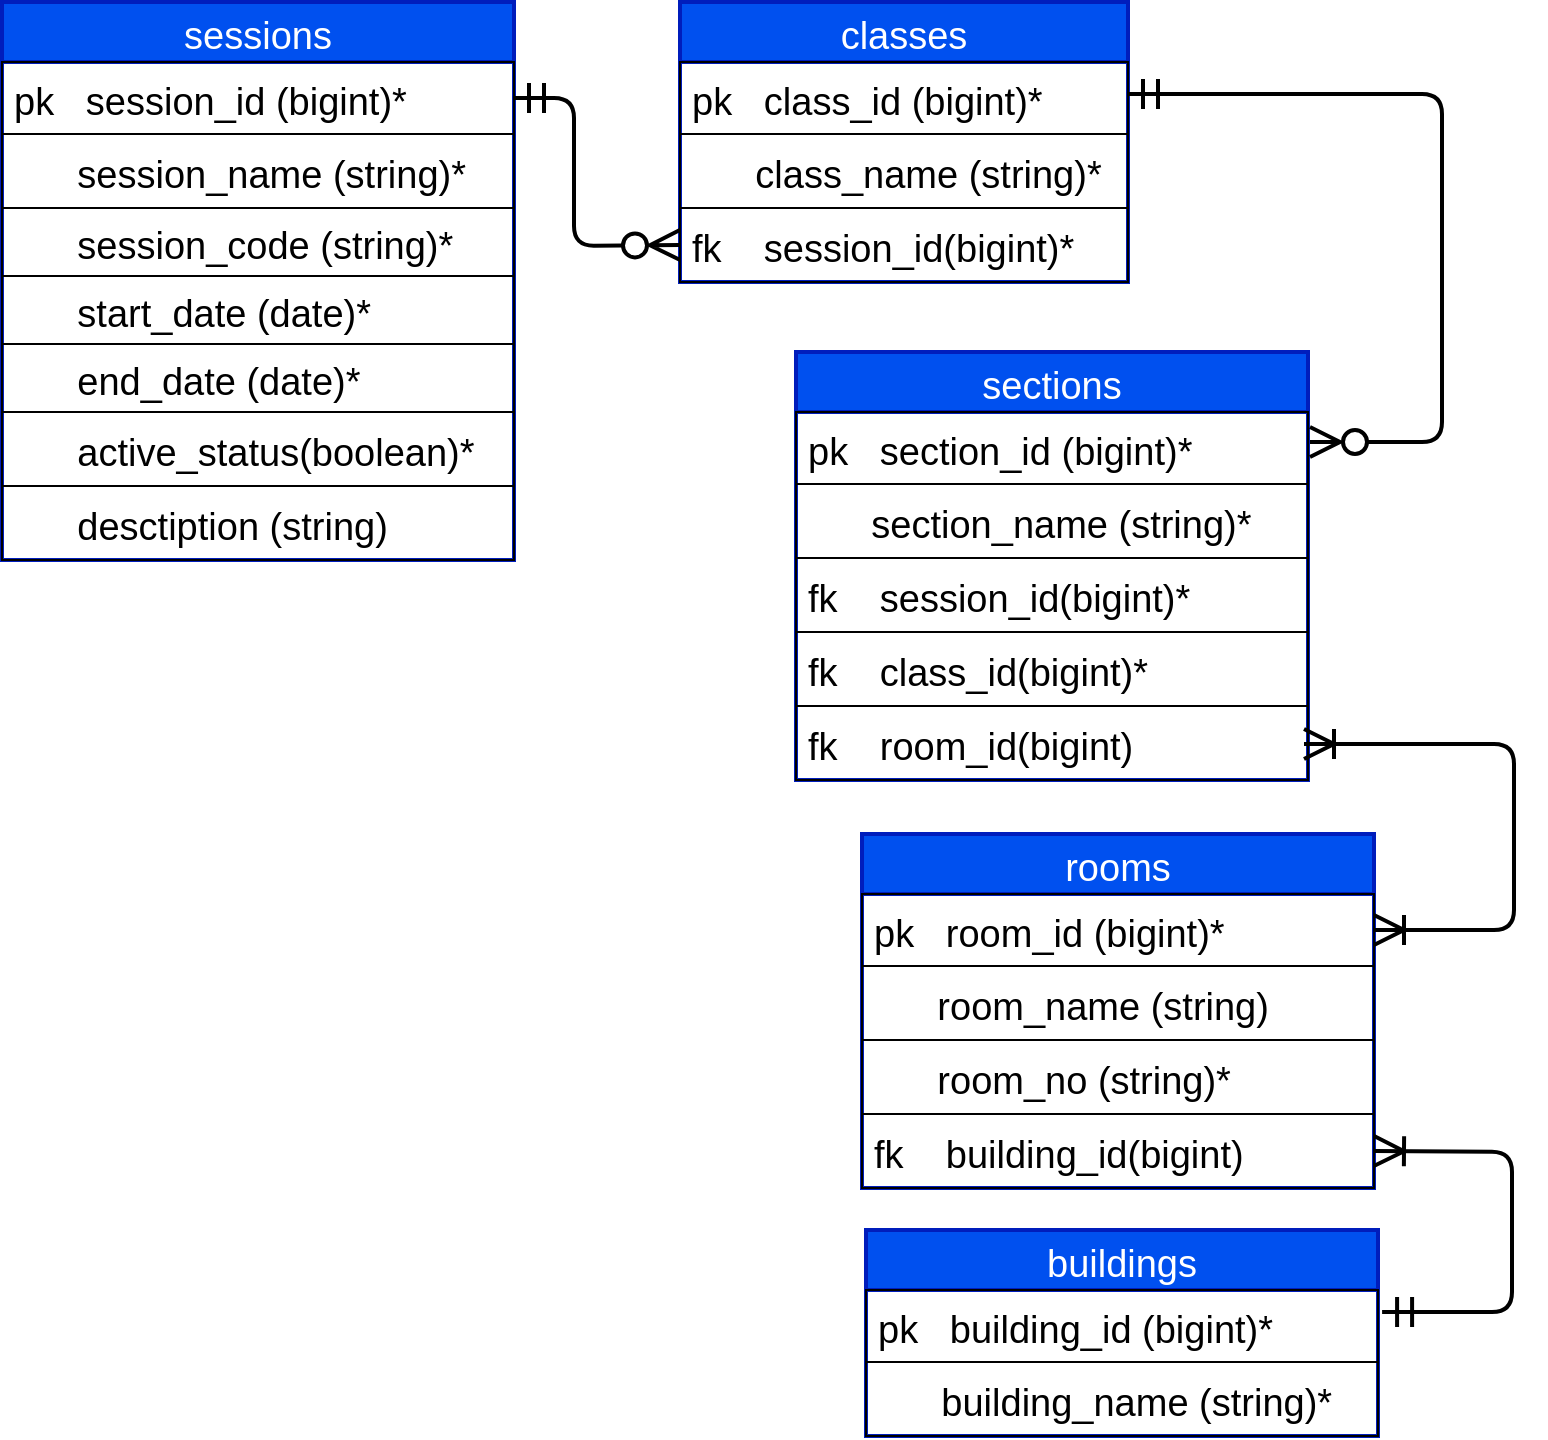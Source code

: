 <mxfile>
    <diagram id="fxuSIED1SjDL8QW2SAAC" name="academic">
        <mxGraphModel dx="1017" dy="315" grid="0" gridSize="10" guides="1" tooltips="1" connect="1" arrows="1" fold="1" page="1" pageScale="1" pageWidth="2336" pageHeight="1654" background="#ffffff" math="0" shadow="0">
            <root>
                <mxCell id="0"/>
                <mxCell id="1" parent="0"/>
                <mxCell id="75" value="sessions" style="swimlane;fontStyle=0;childLayout=stackLayout;horizontal=1;startSize=30;horizontalStack=0;resizeParent=1;resizeParentMax=0;resizeLast=0;collapsible=1;marginBottom=0;labelBackgroundColor=none;fontColor=#ffffff;strokeColor=#001DBC;strokeWidth=2;fillColor=#0050ef;fontSize=19;" parent="1" vertex="1">
                    <mxGeometry x="66" y="73" width="256" height="279" as="geometry">
                        <mxRectangle x="18" y="17" width="208" height="30" as="alternateBounds"/>
                    </mxGeometry>
                </mxCell>
                <mxCell id="76" value="pk   session_id (bigint)*" style="text;strokeColor=#000000;fillColor=none;align=left;verticalAlign=middle;spacingLeft=4;spacingRight=4;overflow=hidden;points=[[0,0.5],[1,0.5]];portConstraint=eastwest;rotatable=0;labelBackgroundColor=none;fontColor=#000000;fontSize=19;" parent="75" vertex="1">
                    <mxGeometry y="30" width="256" height="36" as="geometry"/>
                </mxCell>
                <mxCell id="80" value="      session_name (string)*" style="text;strokeColor=#000000;fillColor=none;align=left;verticalAlign=middle;spacingLeft=4;spacingRight=4;overflow=hidden;points=[[0,0.5],[1,0.5]];portConstraint=eastwest;rotatable=0;labelBackgroundColor=none;fontColor=#000000;fontSize=19;" parent="75" vertex="1">
                    <mxGeometry y="66" width="256" height="37" as="geometry"/>
                </mxCell>
                <mxCell id="81" value="      session_code (string)*" style="text;strokeColor=#000000;fillColor=none;align=left;verticalAlign=middle;spacingLeft=4;spacingRight=4;overflow=hidden;points=[[0,0.5],[1,0.5]];portConstraint=eastwest;rotatable=0;labelBackgroundColor=none;fontColor=#000000;fontSize=19;" parent="75" vertex="1">
                    <mxGeometry y="103" width="256" height="34" as="geometry"/>
                </mxCell>
                <mxCell id="82" value="      start_date (date)*" style="text;strokeColor=#000000;fillColor=none;align=left;verticalAlign=middle;spacingLeft=4;spacingRight=4;overflow=hidden;points=[[0,0.5],[1,0.5]];portConstraint=eastwest;rotatable=0;labelBackgroundColor=none;fontColor=#000000;fontSize=19;" parent="75" vertex="1">
                    <mxGeometry y="137" width="256" height="34" as="geometry"/>
                </mxCell>
                <mxCell id="83" value="      end_date (date)*" style="text;strokeColor=#000000;fillColor=none;align=left;verticalAlign=middle;spacingLeft=4;spacingRight=4;overflow=hidden;points=[[0,0.5],[1,0.5]];portConstraint=eastwest;rotatable=0;labelBackgroundColor=none;fontColor=#000000;fontSize=19;" parent="75" vertex="1">
                    <mxGeometry y="171" width="256" height="34" as="geometry"/>
                </mxCell>
                <mxCell id="86" value="      active_status(boolean)*" style="text;strokeColor=#000000;fillColor=none;align=left;verticalAlign=middle;spacingLeft=4;spacingRight=4;overflow=hidden;points=[[0,0.5],[1,0.5]];portConstraint=eastwest;rotatable=0;labelBackgroundColor=none;fontColor=#000000;fontSize=19;" parent="75" vertex="1">
                    <mxGeometry y="205" width="256" height="37" as="geometry"/>
                </mxCell>
                <mxCell id="84" value="      desctiption (string)" style="text;strokeColor=#000000;fillColor=none;align=left;verticalAlign=middle;spacingLeft=4;spacingRight=4;overflow=hidden;points=[[0,0.5],[1,0.5]];portConstraint=eastwest;rotatable=0;labelBackgroundColor=none;fontColor=#000000;fontSize=19;" parent="75" vertex="1">
                    <mxGeometry y="242" width="256" height="37" as="geometry"/>
                </mxCell>
                <mxCell id="87" value="classes" style="swimlane;fontStyle=0;childLayout=stackLayout;horizontal=1;startSize=30;horizontalStack=0;resizeParent=1;resizeParentMax=0;resizeLast=0;collapsible=1;marginBottom=0;labelBackgroundColor=none;fontColor=#ffffff;strokeColor=#001DBC;strokeWidth=2;fillColor=#0050ef;fontSize=19;" parent="1" vertex="1">
                    <mxGeometry x="405" y="73" width="224" height="140" as="geometry">
                        <mxRectangle x="376" y="17" width="208" height="30" as="alternateBounds"/>
                    </mxGeometry>
                </mxCell>
                <mxCell id="88" value="pk   class_id (bigint)*" style="text;strokeColor=#000000;fillColor=none;align=left;verticalAlign=middle;spacingLeft=4;spacingRight=4;overflow=hidden;points=[[0,0.5],[1,0.5]];portConstraint=eastwest;rotatable=0;labelBackgroundColor=none;fontColor=#000000;fontSize=19;" parent="87" vertex="1">
                    <mxGeometry y="30" width="224" height="36" as="geometry"/>
                </mxCell>
                <mxCell id="89" value="      class_name (string)*" style="text;strokeColor=#000000;fillColor=none;align=left;verticalAlign=middle;spacingLeft=4;spacingRight=4;overflow=hidden;points=[[0,0.5],[1,0.5]];portConstraint=eastwest;rotatable=0;labelBackgroundColor=none;fontColor=#000000;fontSize=19;" parent="87" vertex="1">
                    <mxGeometry y="66" width="224" height="37" as="geometry"/>
                </mxCell>
                <mxCell id="93" value="fk    session_id(bigint)*" style="text;strokeColor=#000000;fillColor=none;align=left;verticalAlign=middle;spacingLeft=4;spacingRight=4;overflow=hidden;points=[[0,0.5],[1,0.5]];portConstraint=eastwest;rotatable=0;labelBackgroundColor=none;fontColor=#000000;fontSize=19;" parent="87" vertex="1">
                    <mxGeometry y="103" width="224" height="37" as="geometry"/>
                </mxCell>
                <mxCell id="95" style="edgeStyle=none;html=1;exitX=1;exitY=0.5;exitDx=0;exitDy=0;entryX=0;entryY=0.5;entryDx=0;entryDy=0;fontFamily=Helvetica;fontSize=19;fontColor=#F0F0F0;strokeColor=#000000;strokeWidth=2;endArrow=ERzeroToMany;endFill=0;endSize=12;startArrow=ERmandOne;startFill=0;targetPerimeterSpacing=12;sourcePerimeterSpacing=12;startSize=12;" parent="1" source="76" target="93" edge="1">
                    <mxGeometry relative="1" as="geometry">
                        <Array as="points">
                            <mxPoint x="352" y="121"/>
                            <mxPoint x="352" y="195"/>
                        </Array>
                    </mxGeometry>
                </mxCell>
                <mxCell id="96" value="sections" style="swimlane;fontStyle=0;childLayout=stackLayout;horizontal=1;startSize=30;horizontalStack=0;resizeParent=1;resizeParentMax=0;resizeLast=0;collapsible=1;marginBottom=0;labelBackgroundColor=none;fontColor=#ffffff;strokeColor=#001DBC;strokeWidth=2;fillColor=#0050ef;fontSize=19;" parent="1" vertex="1">
                    <mxGeometry x="463" y="248" width="256" height="214" as="geometry">
                        <mxRectangle x="376" y="17" width="208" height="30" as="alternateBounds"/>
                    </mxGeometry>
                </mxCell>
                <mxCell id="97" value="pk   section_id (bigint)*" style="text;strokeColor=#000000;fillColor=none;align=left;verticalAlign=middle;spacingLeft=4;spacingRight=4;overflow=hidden;points=[[0,0.5],[1,0.5]];portConstraint=eastwest;rotatable=0;labelBackgroundColor=none;fontColor=#000000;fontSize=19;" parent="96" vertex="1">
                    <mxGeometry y="30" width="256" height="36" as="geometry"/>
                </mxCell>
                <mxCell id="98" value="      section_name (string)*" style="text;strokeColor=#000000;fillColor=none;align=left;verticalAlign=middle;spacingLeft=4;spacingRight=4;overflow=hidden;points=[[0,0.5],[1,0.5]];portConstraint=eastwest;rotatable=0;labelBackgroundColor=none;fontColor=#000000;fontSize=19;" parent="96" vertex="1">
                    <mxGeometry y="66" width="256" height="37" as="geometry"/>
                </mxCell>
                <mxCell id="99" value="fk    session_id(bigint)*" style="text;strokeColor=#000000;fillColor=none;align=left;verticalAlign=middle;spacingLeft=4;spacingRight=4;overflow=hidden;points=[[0,0.5],[1,0.5]];portConstraint=eastwest;rotatable=0;labelBackgroundColor=none;fontColor=#000000;fontSize=19;" parent="96" vertex="1">
                    <mxGeometry y="103" width="256" height="37" as="geometry"/>
                </mxCell>
                <mxCell id="100" value="fk    class_id(bigint)*" style="text;strokeColor=#000000;fillColor=none;align=left;verticalAlign=middle;spacingLeft=4;spacingRight=4;overflow=hidden;points=[[0,0.5],[1,0.5]];portConstraint=eastwest;rotatable=0;labelBackgroundColor=none;fontColor=#000000;fontSize=19;" parent="96" vertex="1">
                    <mxGeometry y="140" width="256" height="37" as="geometry"/>
                </mxCell>
                <mxCell id="101" value="fk    room_id(bigint)" style="text;strokeColor=#000000;fillColor=none;align=left;verticalAlign=middle;spacingLeft=4;spacingRight=4;overflow=hidden;points=[[0,0.5],[1,0.5]];portConstraint=eastwest;rotatable=0;labelBackgroundColor=none;fontColor=#000000;fontSize=19;" parent="96" vertex="1">
                    <mxGeometry y="177" width="256" height="37" as="geometry"/>
                </mxCell>
                <mxCell id="102" style="edgeStyle=none;html=1;exitX=1;exitY=0.5;exitDx=0;exitDy=0;fontFamily=Helvetica;fontSize=19;fontColor=#F0F0F0;strokeColor=#000000;strokeWidth=2;endArrow=ERzeroToMany;endFill=0;endSize=12;startArrow=ERmandOne;startFill=0;targetPerimeterSpacing=12;sourcePerimeterSpacing=12;startSize=12;" parent="1" edge="1">
                    <mxGeometry relative="1" as="geometry">
                        <mxPoint x="629" y="119" as="sourcePoint"/>
                        <mxPoint x="720" y="293" as="targetPoint"/>
                        <Array as="points">
                            <mxPoint x="659" y="119"/>
                            <mxPoint x="786" y="119"/>
                            <mxPoint x="786" y="293"/>
                        </Array>
                    </mxGeometry>
                </mxCell>
                <mxCell id="103" value="rooms" style="swimlane;fontStyle=0;childLayout=stackLayout;horizontal=1;startSize=30;horizontalStack=0;resizeParent=1;resizeParentMax=0;resizeLast=0;collapsible=1;marginBottom=0;labelBackgroundColor=none;fontColor=#ffffff;strokeColor=#001DBC;strokeWidth=2;fillColor=#0050ef;fontSize=19;" parent="1" vertex="1">
                    <mxGeometry x="496" y="489" width="256" height="177" as="geometry">
                        <mxRectangle x="376" y="17" width="208" height="30" as="alternateBounds"/>
                    </mxGeometry>
                </mxCell>
                <mxCell id="104" value="pk   room_id (bigint)*" style="text;strokeColor=#000000;fillColor=none;align=left;verticalAlign=middle;spacingLeft=4;spacingRight=4;overflow=hidden;points=[[0,0.5],[1,0.5]];portConstraint=eastwest;rotatable=0;labelBackgroundColor=none;fontColor=#000000;fontSize=19;" parent="103" vertex="1">
                    <mxGeometry y="30" width="256" height="36" as="geometry"/>
                </mxCell>
                <mxCell id="105" value="      room_name (string)" style="text;strokeColor=#000000;fillColor=none;align=left;verticalAlign=middle;spacingLeft=4;spacingRight=4;overflow=hidden;points=[[0,0.5],[1,0.5]];portConstraint=eastwest;rotatable=0;labelBackgroundColor=none;fontColor=#000000;fontSize=19;" parent="103" vertex="1">
                    <mxGeometry y="66" width="256" height="37" as="geometry"/>
                </mxCell>
                <mxCell id="109" value="      room_no (string)*" style="text;strokeColor=#000000;fillColor=none;align=left;verticalAlign=middle;spacingLeft=4;spacingRight=4;overflow=hidden;points=[[0,0.5],[1,0.5]];portConstraint=eastwest;rotatable=0;labelBackgroundColor=none;fontColor=#000000;fontSize=19;" parent="103" vertex="1">
                    <mxGeometry y="103" width="256" height="37" as="geometry"/>
                </mxCell>
                <mxCell id="108" value="fk    building_id(bigint)" style="text;strokeColor=#000000;fillColor=none;align=left;verticalAlign=middle;spacingLeft=4;spacingRight=4;overflow=hidden;points=[[0,0.5],[1,0.5]];portConstraint=eastwest;rotatable=0;labelBackgroundColor=none;fontColor=#000000;fontSize=19;" parent="103" vertex="1">
                    <mxGeometry y="140" width="256" height="37" as="geometry"/>
                </mxCell>
                <mxCell id="111" style="edgeStyle=none;html=1;fontFamily=Helvetica;fontSize=19;fontColor=#F0F0F0;strokeColor=#000000;strokeWidth=2;endArrow=ERoneToMany;endFill=0;endSize=12;startArrow=ERoneToMany;startFill=0;targetPerimeterSpacing=12;sourcePerimeterSpacing=12;startSize=12;entryX=1;entryY=0.5;entryDx=0;entryDy=0;" parent="1" target="104" edge="1">
                    <mxGeometry relative="1" as="geometry">
                        <mxPoint x="717" y="444" as="sourcePoint"/>
                        <mxPoint x="801" y="619" as="targetPoint"/>
                        <Array as="points">
                            <mxPoint x="822" y="444"/>
                            <mxPoint x="822" y="537"/>
                        </Array>
                    </mxGeometry>
                </mxCell>
                <mxCell id="112" value="buildings" style="swimlane;fontStyle=0;childLayout=stackLayout;horizontal=1;startSize=30;horizontalStack=0;resizeParent=1;resizeParentMax=0;resizeLast=0;collapsible=1;marginBottom=0;labelBackgroundColor=none;fontColor=#ffffff;strokeColor=#001DBC;strokeWidth=2;fillColor=#0050ef;fontSize=19;" parent="1" vertex="1">
                    <mxGeometry x="498" y="687" width="256" height="103" as="geometry">
                        <mxRectangle x="376" y="17" width="208" height="30" as="alternateBounds"/>
                    </mxGeometry>
                </mxCell>
                <mxCell id="113" value="pk   building_id (bigint)*" style="text;strokeColor=#000000;fillColor=none;align=left;verticalAlign=middle;spacingLeft=4;spacingRight=4;overflow=hidden;points=[[0,0.5],[1,0.5]];portConstraint=eastwest;rotatable=0;labelBackgroundColor=none;fontColor=#000000;fontSize=19;" parent="112" vertex="1">
                    <mxGeometry y="30" width="256" height="36" as="geometry"/>
                </mxCell>
                <mxCell id="114" value="      building_name (string)*" style="text;strokeColor=#000000;fillColor=none;align=left;verticalAlign=middle;spacingLeft=4;spacingRight=4;overflow=hidden;points=[[0,0.5],[1,0.5]];portConstraint=eastwest;rotatable=0;labelBackgroundColor=none;fontColor=#000000;fontSize=19;" parent="112" vertex="1">
                    <mxGeometry y="66" width="256" height="37" as="geometry"/>
                </mxCell>
                <mxCell id="117" style="edgeStyle=none;html=1;exitX=1;exitY=0.5;exitDx=0;exitDy=0;fontFamily=Helvetica;fontSize=19;fontColor=#F0F0F0;startArrow=ERoneToMany;startFill=0;endArrow=ERmandOne;endFill=0;startSize=12;endSize=12;sourcePerimeterSpacing=12;targetPerimeterSpacing=12;strokeColor=#000000;strokeWidth=2;entryX=1.008;entryY=0.306;entryDx=0;entryDy=0;entryPerimeter=0;" parent="1" source="108" target="113" edge="1">
                    <mxGeometry relative="1" as="geometry">
                        <mxPoint x="860" y="740" as="targetPoint"/>
                        <Array as="points">
                            <mxPoint x="821" y="648"/>
                            <mxPoint x="821" y="728"/>
                        </Array>
                    </mxGeometry>
                </mxCell>
            </root>
        </mxGraphModel>
    </diagram>
    <diagram name="users" id="ml-2fUxIoprNPsS3JgLi">
        <mxGraphModel dx="1077" dy="478" grid="0" gridSize="10" guides="1" tooltips="1" connect="1" arrows="1" fold="1" page="1" pageScale="1" pageWidth="2336" pageHeight="1654" background="#ffffff" math="0" shadow="0">
            <root>
                <mxCell id="qAkqCAme-v-bCsA5P8cd-0"/>
                <mxCell id="qAkqCAme-v-bCsA5P8cd-1" parent="qAkqCAme-v-bCsA5P8cd-0"/>
                <mxCell id="qAkqCAme-v-bCsA5P8cd-2" value="roles" style="swimlane;fontStyle=0;childLayout=stackLayout;horizontal=1;startSize=30;horizontalStack=0;resizeParent=1;resizeParentMax=0;resizeLast=0;collapsible=1;marginBottom=0;labelBackgroundColor=none;fontColor=#ffffff;strokeColor=#001DBC;strokeWidth=2;fillColor=#0050ef;fontSize=19;" parent="qAkqCAme-v-bCsA5P8cd-1" vertex="1">
                    <mxGeometry x="124" y="170" width="274" height="118" as="geometry">
                        <mxRectangle x="18" y="17" width="208" height="30" as="alternateBounds"/>
                    </mxGeometry>
                </mxCell>
                <mxCell id="qAkqCAme-v-bCsA5P8cd-3" value="pk   role_id (bigint)*" style="text;strokeColor=#000000;fillColor=none;align=left;verticalAlign=middle;spacingLeft=4;spacingRight=4;overflow=hidden;points=[[0,0.5],[1,0.5]];portConstraint=eastwest;rotatable=0;labelBackgroundColor=none;fontColor=#000000;fontSize=19;" parent="qAkqCAme-v-bCsA5P8cd-2" vertex="1">
                    <mxGeometry y="30" width="274" height="36" as="geometry"/>
                </mxCell>
                <mxCell id="qAkqCAme-v-bCsA5P8cd-4" value="      role_name (string)*" style="text;strokeColor=#000000;fillColor=none;align=left;verticalAlign=middle;spacingLeft=4;spacingRight=4;overflow=hidden;points=[[0,0.5],[1,0.5]];portConstraint=eastwest;rotatable=0;labelBackgroundColor=none;fontColor=#000000;fontSize=19;" parent="qAkqCAme-v-bCsA5P8cd-2" vertex="1">
                    <mxGeometry y="66" width="274" height="52" as="geometry"/>
                </mxCell>
                <mxCell id="67g7KRVFd0odXCzMhGtg-0" value="permissions" style="swimlane;fontStyle=0;childLayout=stackLayout;horizontal=1;startSize=30;horizontalStack=0;resizeParent=1;resizeParentMax=0;resizeLast=0;collapsible=1;marginBottom=0;labelBackgroundColor=none;fontColor=#ffffff;strokeColor=#001DBC;strokeWidth=2;fillColor=#0050ef;fontSize=19;" parent="qAkqCAme-v-bCsA5P8cd-1" vertex="1">
                    <mxGeometry x="135" y="545" width="274" height="103" as="geometry">
                        <mxRectangle x="18" y="17" width="208" height="30" as="alternateBounds"/>
                    </mxGeometry>
                </mxCell>
                <mxCell id="67g7KRVFd0odXCzMhGtg-1" value="pk   permission_id (bigint)*" style="text;strokeColor=#000000;fillColor=none;align=left;verticalAlign=middle;spacingLeft=4;spacingRight=4;overflow=hidden;points=[[0,0.5],[1,0.5]];portConstraint=eastwest;rotatable=0;labelBackgroundColor=none;fontColor=#000000;fontSize=19;" parent="67g7KRVFd0odXCzMhGtg-0" vertex="1">
                    <mxGeometry y="30" width="274" height="36" as="geometry"/>
                </mxCell>
                <mxCell id="67g7KRVFd0odXCzMhGtg-2" value="      permission_name (string)*" style="text;strokeColor=#000000;fillColor=none;align=left;verticalAlign=middle;spacingLeft=4;spacingRight=4;overflow=hidden;points=[[0,0.5],[1,0.5]];portConstraint=eastwest;rotatable=0;labelBackgroundColor=none;fontColor=#000000;fontSize=19;" parent="67g7KRVFd0odXCzMhGtg-0" vertex="1">
                    <mxGeometry y="66" width="274" height="37" as="geometry"/>
                </mxCell>
                <mxCell id="xB1BBbzaKu0kb-teBnGb-0" value="users" style="swimlane;fontStyle=0;childLayout=stackLayout;horizontal=1;startSize=30;horizontalStack=0;resizeParent=1;resizeParentMax=0;resizeLast=0;collapsible=1;marginBottom=0;labelBackgroundColor=none;fontColor=#ffffff;strokeColor=#001DBC;strokeWidth=2;fillColor=#0050ef;fontSize=19;" parent="qAkqCAme-v-bCsA5P8cd-1" vertex="1">
                    <mxGeometry x="1071" y="150" width="274" height="177" as="geometry">
                        <mxRectangle x="18" y="17" width="208" height="30" as="alternateBounds"/>
                    </mxGeometry>
                </mxCell>
                <mxCell id="xB1BBbzaKu0kb-teBnGb-1" value="pk  id (bigint)*" style="text;strokeColor=#000000;fillColor=none;align=left;verticalAlign=middle;spacingLeft=4;spacingRight=4;overflow=hidden;points=[[0,0.5],[1,0.5]];portConstraint=eastwest;rotatable=0;labelBackgroundColor=none;fontColor=#000000;fontSize=19;" parent="xB1BBbzaKu0kb-teBnGb-0" vertex="1">
                    <mxGeometry y="30" width="274" height="36" as="geometry"/>
                </mxCell>
                <mxCell id="xB1BBbzaKu0kb-teBnGb-2" value="      name (string)*" style="text;strokeColor=#000000;fillColor=none;align=left;verticalAlign=middle;spacingLeft=4;spacingRight=4;overflow=hidden;points=[[0,0.5],[1,0.5]];portConstraint=eastwest;rotatable=0;labelBackgroundColor=none;fontColor=#000000;fontSize=19;" parent="xB1BBbzaKu0kb-teBnGb-0" vertex="1">
                    <mxGeometry y="66" width="274" height="37" as="geometry"/>
                </mxCell>
                <mxCell id="xB1BBbzaKu0kb-teBnGb-3" value="      email (string)*" style="text;strokeColor=#000000;fillColor=none;align=left;verticalAlign=middle;spacingLeft=4;spacingRight=4;overflow=hidden;points=[[0,0.5],[1,0.5]];portConstraint=eastwest;rotatable=0;labelBackgroundColor=none;fontColor=#000000;fontSize=19;" parent="xB1BBbzaKu0kb-teBnGb-0" vertex="1">
                    <mxGeometry y="103" width="274" height="37" as="geometry"/>
                </mxCell>
                <mxCell id="xB1BBbzaKu0kb-teBnGb-4" value="      password(string)*" style="text;strokeColor=#000000;fillColor=none;align=left;verticalAlign=middle;spacingLeft=4;spacingRight=4;overflow=hidden;points=[[0,0.5],[1,0.5]];portConstraint=eastwest;rotatable=0;labelBackgroundColor=none;fontColor=#000000;fontSize=19;" parent="xB1BBbzaKu0kb-teBnGb-0" vertex="1">
                    <mxGeometry y="140" width="274" height="37" as="geometry"/>
                </mxCell>
                <mxCell id="xB1BBbzaKu0kb-teBnGb-5" value="users_roles" style="swimlane;fontStyle=0;childLayout=stackLayout;horizontal=1;startSize=30;horizontalStack=0;resizeParent=1;resizeParentMax=0;resizeLast=0;collapsible=1;marginBottom=0;labelBackgroundColor=none;fontColor=#ffffff;strokeColor=#001DBC;strokeWidth=2;fillColor=#0050ef;fontSize=19;" parent="qAkqCAme-v-bCsA5P8cd-1" vertex="1">
                    <mxGeometry x="574" y="161" width="256" height="102" as="geometry">
                        <mxRectangle x="18" y="17" width="208" height="30" as="alternateBounds"/>
                    </mxGeometry>
                </mxCell>
                <mxCell id="xB1BBbzaKu0kb-teBnGb-6" value="fk   role_id (bigint)*" style="text;strokeColor=#000000;fillColor=none;align=left;verticalAlign=middle;spacingLeft=4;spacingRight=4;overflow=hidden;points=[[0,0.5],[1,0.5]];portConstraint=eastwest;rotatable=0;labelBackgroundColor=none;fontColor=#000000;fontSize=19;" parent="xB1BBbzaKu0kb-teBnGb-5" vertex="1">
                    <mxGeometry y="30" width="256" height="36" as="geometry"/>
                </mxCell>
                <mxCell id="xB1BBbzaKu0kb-teBnGb-8" value="fk   user_id (bigint)*" style="text;strokeColor=#000000;fillColor=none;align=left;verticalAlign=middle;spacingLeft=4;spacingRight=4;overflow=hidden;points=[[0,0.5],[1,0.5]];portConstraint=eastwest;rotatable=0;labelBackgroundColor=none;fontColor=#000000;fontSize=19;" parent="xB1BBbzaKu0kb-teBnGb-5" vertex="1">
                    <mxGeometry y="66" width="256" height="36" as="geometry"/>
                </mxCell>
                <mxCell id="xB1BBbzaKu0kb-teBnGb-9" value="roles_permissions" style="swimlane;fontStyle=0;childLayout=stackLayout;horizontal=1;startSize=30;horizontalStack=0;resizeParent=1;resizeParentMax=0;resizeLast=0;collapsible=1;marginBottom=0;labelBackgroundColor=none;fontColor=#ffffff;strokeColor=#001DBC;strokeWidth=2;fillColor=#0050ef;fontSize=19;" parent="qAkqCAme-v-bCsA5P8cd-1" vertex="1">
                    <mxGeometry x="124" y="366" width="272" height="102" as="geometry">
                        <mxRectangle x="529" y="276" width="208" height="30" as="alternateBounds"/>
                    </mxGeometry>
                </mxCell>
                <mxCell id="xB1BBbzaKu0kb-teBnGb-10" value="fk   role_id (bigint)*" style="text;strokeColor=#000000;fillColor=none;align=left;verticalAlign=middle;spacingLeft=4;spacingRight=4;overflow=hidden;points=[[0,0.5],[1,0.5]];portConstraint=eastwest;rotatable=0;labelBackgroundColor=none;fontColor=#000000;fontSize=19;" parent="xB1BBbzaKu0kb-teBnGb-9" vertex="1">
                    <mxGeometry y="30" width="272" height="36" as="geometry"/>
                </mxCell>
                <mxCell id="xB1BBbzaKu0kb-teBnGb-11" value="fk   permission_id (bigint)*" style="text;strokeColor=#000000;fillColor=none;align=left;verticalAlign=middle;spacingLeft=4;spacingRight=4;overflow=hidden;points=[[0,0.5],[1,0.5]];portConstraint=eastwest;rotatable=0;labelBackgroundColor=none;fontColor=#000000;fontSize=19;" parent="xB1BBbzaKu0kb-teBnGb-9" vertex="1">
                    <mxGeometry y="66" width="272" height="36" as="geometry"/>
                </mxCell>
                <mxCell id="NpIF-LklFGcrVlFUUHhJ-0" style="edgeStyle=none;html=1;exitX=1;exitY=0.5;exitDx=0;exitDy=0;fontFamily=Helvetica;fontSize=19;fontColor=#F0F0F0;startArrow=ERoneToMany;startFill=0;endArrow=ERmandOne;endFill=0;startSize=12;endSize=12;sourcePerimeterSpacing=12;targetPerimeterSpacing=12;strokeColor=#000000;strokeWidth=2;rounded=1;entryX=1;entryY=0.5;entryDx=0;entryDy=0;" parent="qAkqCAme-v-bCsA5P8cd-1" source="xB1BBbzaKu0kb-teBnGb-10" target="qAkqCAme-v-bCsA5P8cd-3" edge="1">
                    <mxGeometry relative="1" as="geometry">
                        <mxPoint x="423" y="401" as="targetPoint"/>
                        <Array as="points">
                            <mxPoint x="497" y="414"/>
                            <mxPoint x="497" y="218"/>
                        </Array>
                        <mxPoint x="446" y="347" as="sourcePoint"/>
                    </mxGeometry>
                </mxCell>
                <mxCell id="NpIF-LklFGcrVlFUUHhJ-1" style="edgeStyle=none;html=1;exitX=1;exitY=0.5;exitDx=0;exitDy=0;fontFamily=Helvetica;fontSize=19;fontColor=#F0F0F0;startArrow=ERmandOne;startFill=0;endArrow=ERoneToMany;endFill=0;startSize=12;endSize=12;sourcePerimeterSpacing=12;targetPerimeterSpacing=12;strokeColor=#000000;strokeWidth=2;rounded=1;entryX=1;entryY=0.5;entryDx=0;entryDy=0;" parent="qAkqCAme-v-bCsA5P8cd-1" source="67g7KRVFd0odXCzMhGtg-1" edge="1">
                    <mxGeometry relative="1" as="geometry">
                        <mxPoint x="398" y="449" as="targetPoint"/>
                        <Array as="points">
                            <mxPoint x="497" y="594"/>
                            <mxPoint x="497" y="449"/>
                        </Array>
                        <mxPoint x="396.0" y="645.0" as="sourcePoint"/>
                    </mxGeometry>
                </mxCell>
                <mxCell id="NpIF-LklFGcrVlFUUHhJ-2" style="edgeStyle=none;html=1;fontFamily=Helvetica;fontSize=19;fontColor=#F0F0F0;startArrow=ERoneToMany;startFill=0;endArrow=ERmandOne;endFill=0;startSize=12;endSize=12;sourcePerimeterSpacing=12;targetPerimeterSpacing=12;strokeColor=#000000;strokeWidth=2;entryX=0;entryY=0.5;entryDx=0;entryDy=0;" parent="qAkqCAme-v-bCsA5P8cd-1" target="qAkqCAme-v-bCsA5P8cd-3" edge="1">
                    <mxGeometry relative="1" as="geometry">
                        <mxPoint x="94" y="228" as="targetPoint"/>
                        <Array as="points">
                            <mxPoint x="519" y="208"/>
                            <mxPoint x="519" y="141"/>
                            <mxPoint x="464" y="141"/>
                            <mxPoint x="94" y="141"/>
                            <mxPoint x="94" y="218"/>
                        </Array>
                        <mxPoint x="567" y="208" as="sourcePoint"/>
                    </mxGeometry>
                </mxCell>
                <mxCell id="NpIF-LklFGcrVlFUUHhJ-3" style="edgeStyle=none;rounded=1;html=1;exitX=1;exitY=0.5;exitDx=0;exitDy=0;startArrow=ERmandOne;startFill=0;endArrow=ERmandOne;endFill=0;strokeColor=#000000;strokeWidth=2;entryX=0;entryY=0.5;entryDx=0;entryDy=0;targetPerimeterSpacing=12;sourcePerimeterSpacing=12;startSize=12;endSize=12;" parent="qAkqCAme-v-bCsA5P8cd-1" source="xB1BBbzaKu0kb-teBnGb-8" target="xB1BBbzaKu0kb-teBnGb-1" edge="1">
                    <mxGeometry relative="1" as="geometry">
                        <mxPoint x="1041.429" y="235.429" as="targetPoint"/>
                        <Array as="points">
                            <mxPoint x="953" y="245"/>
                            <mxPoint x="953" y="198"/>
                        </Array>
                    </mxGeometry>
                </mxCell>
                <mxCell id="jydO-_4FZzbv-jp-8e_E-4" value="" style="html=1;shadow=0;dashed=0;shape=mxgraph.bootstrap.rrect;rSize=5;strokeColor=#DFDFDF;html=1;whiteSpace=wrap;fillColor=#FFFFFF;fontColor=#000000;" vertex="1" parent="qAkqCAme-v-bCsA5P8cd-1">
                    <mxGeometry x="193" y="732" width="200" height="150" as="geometry"/>
                </mxCell>
                <mxCell id="jydO-_4FZzbv-jp-8e_E-5" value="role values" style="html=1;shadow=0;dashed=0;shape=mxgraph.bootstrap.topButton;rSize=5;strokeColor=none;fillColor=#0085FC;fontColor=#ffffff;perimeter=none;whiteSpace=wrap;resizeWidth=1;align=left;spacing=10;" vertex="1" parent="jydO-_4FZzbv-jp-8e_E-4">
                    <mxGeometry width="200" height="30" relative="1" as="geometry"/>
                </mxCell>
                <mxCell id="jydO-_4FZzbv-jp-8e_E-6" value="super_admin(1)" style="strokeColor=inherit;fillColor=inherit;gradientColor=inherit;fontColor=inherit;html=1;shadow=0;dashed=0;perimeter=none;whiteSpace=wrap;resizeWidth=1;align=left;spacing=10;" vertex="1" parent="jydO-_4FZzbv-jp-8e_E-4">
                    <mxGeometry width="200" height="30" relative="1" as="geometry">
                        <mxPoint y="30" as="offset"/>
                    </mxGeometry>
                </mxCell>
                <mxCell id="jydO-_4FZzbv-jp-8e_E-7" value="admin(2)" style="strokeColor=inherit;fillColor=inherit;gradientColor=inherit;fontColor=inherit;html=1;shadow=0;dashed=0;perimeter=none;whiteSpace=wrap;resizeWidth=1;align=left;spacing=10;" vertex="1" parent="jydO-_4FZzbv-jp-8e_E-4">
                    <mxGeometry width="200" height="30" relative="1" as="geometry">
                        <mxPoint y="60" as="offset"/>
                    </mxGeometry>
                </mxCell>
                <mxCell id="jydO-_4FZzbv-jp-8e_E-8" value="teacher (3)" style="strokeColor=inherit;fillColor=inherit;gradientColor=inherit;fontColor=inherit;html=1;shadow=0;dashed=0;perimeter=none;whiteSpace=wrap;resizeWidth=1;align=left;spacing=10;" vertex="1" parent="jydO-_4FZzbv-jp-8e_E-4">
                    <mxGeometry width="200" height="30" relative="1" as="geometry">
                        <mxPoint y="90" as="offset"/>
                    </mxGeometry>
                </mxCell>
                <mxCell id="jydO-_4FZzbv-jp-8e_E-9" value="student(4)" style="strokeColor=inherit;fillColor=inherit;gradientColor=inherit;fontColor=inherit;html=1;shadow=0;dashed=0;shape=mxgraph.bootstrap.bottomButton;rSize=5;perimeter=none;whiteSpace=wrap;resizeWidth=1;resizeHeight=0;align=left;spacing=10;" vertex="1" parent="jydO-_4FZzbv-jp-8e_E-4">
                    <mxGeometry y="1" width="200" height="30" relative="1" as="geometry">
                        <mxPoint y="-30" as="offset"/>
                    </mxGeometry>
                </mxCell>
                <mxCell id="jydO-_4FZzbv-jp-8e_E-11" value="guardian(5)" style="strokeColor=inherit;fillColor=inherit;gradientColor=inherit;fontColor=inherit;html=1;shadow=0;dashed=0;perimeter=none;whiteSpace=wrap;resizeWidth=1;align=left;spacing=10;" vertex="1" parent="jydO-_4FZzbv-jp-8e_E-4">
                    <mxGeometry width="200" height="30" relative="1" as="geometry">
                        <mxPoint y="146" as="offset"/>
                    </mxGeometry>
                </mxCell>
                <mxCell id="jydO-_4FZzbv-jp-8e_E-12" value="librarian (6)" style="strokeColor=inherit;fillColor=inherit;gradientColor=inherit;fontColor=inherit;html=1;shadow=0;dashed=0;perimeter=none;whiteSpace=wrap;resizeWidth=1;align=left;spacing=10;" vertex="1" parent="jydO-_4FZzbv-jp-8e_E-4">
                    <mxGeometry width="200" height="30" relative="1" as="geometry">
                        <mxPoint y="176" as="offset"/>
                    </mxGeometry>
                </mxCell>
                <mxCell id="jydO-_4FZzbv-jp-8e_E-13" value="accountant(7)" style="strokeColor=inherit;fillColor=inherit;gradientColor=inherit;fontColor=inherit;html=1;shadow=0;dashed=0;perimeter=none;whiteSpace=wrap;resizeWidth=1;align=left;spacing=10;" vertex="1" parent="jydO-_4FZzbv-jp-8e_E-4">
                    <mxGeometry width="200" height="30" relative="1" as="geometry">
                        <mxPoint y="206" as="offset"/>
                    </mxGeometry>
                </mxCell>
            </root>
        </mxGraphModel>
    </diagram>
</mxfile>
